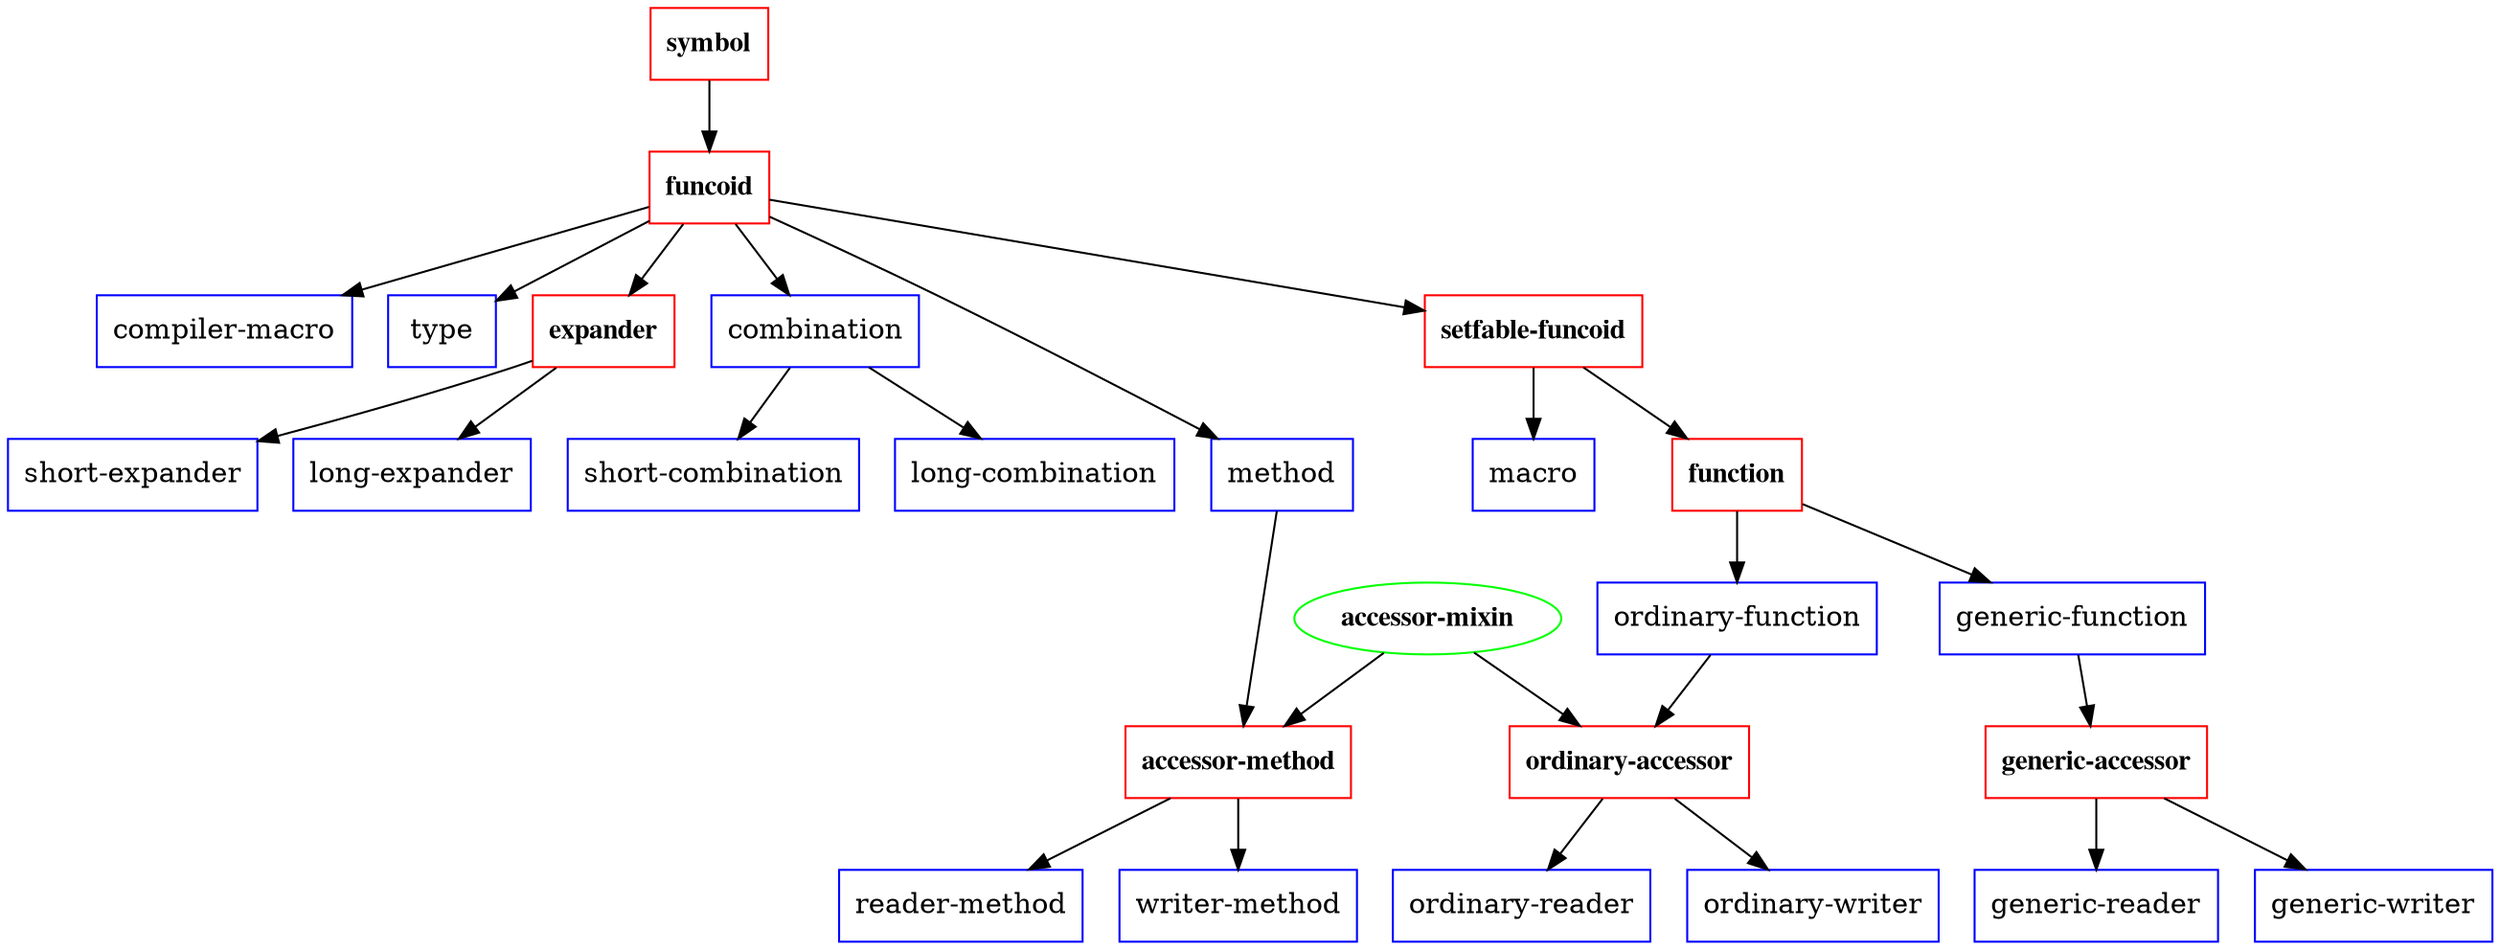 strict digraph
{
  rankdir = TD;
  node [ shape = box color = blue ]

  symbol  [ color = red fontname = "times bold" ]
  funcoid [ color = red fontname = "times bold" ]
  symbol -> funcoid

  funcoid -> { "compiler-macro" type }

  expander [ color = red fontname = "times bold" ]
  funcoid -> expander -> { "short-expander" "long-expander" }

  funcoid -> combination -> { "short-combination" "long-combination" }

  funcoid -> method

  "setfable-funcoid" [ color = red fontname = "times bold" ]
  funcoid -> "setfable-funcoid" -> macro

  function [ color = red fontname = "times bold" ]
  "setfable-funcoid" -> function -> { "ordinary-function" "generic-function" }

  "accessor-mixin" [ shape = ellipse color = green fontname = "times bold" ]

  "accessor-method" [ color = red fontname = "times bold" ]
  { method "accessor-mixin" } -> "accessor-method"
  -> { "reader-method" "writer-method" }

  "ordinary-accessor" [ color = red fontname = "times bold" ]
  { "ordinary-function" "accessor-mixin" } -> "ordinary-accessor"
  -> { "ordinary-reader" "ordinary-writer" }

  "generic-accessor" [ color = red fontname = "times bold" ]
  "generic-function" -> "generic-accessor"
  -> { "generic-reader" "generic-writer" }

  { rank = same
    "short-expander" "long-expander"
    "short-combination" "long-combination"
    method macro function
  }
  { rank = same
    "reader-method" "writer-method"
    "ordinary-reader" "ordinary-writer"
    "generic-reader" "generic-writer"
  }
}
